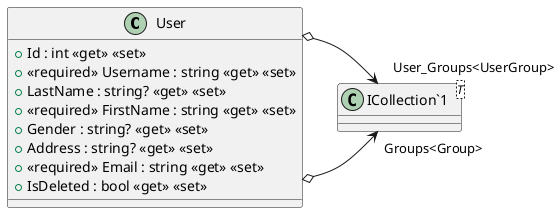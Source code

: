 @startuml
class User {
    + Id : int <<get>> <<set>>
    + <<required>> Username : string <<get>> <<set>>
    + LastName : string? <<get>> <<set>>
    + <<required>> FirstName : string <<get>> <<set>>
    + Gender : string? <<get>> <<set>>
    + Address : string? <<get>> <<set>>
    + <<required>> Email : string <<get>> <<set>>
    + IsDeleted : bool <<get>> <<set>>
}
class "ICollection`1"<T> {
}
User o-> "Groups<Group>" "ICollection`1"
User o-> "User_Groups<UserGroup>" "ICollection`1"
@enduml
